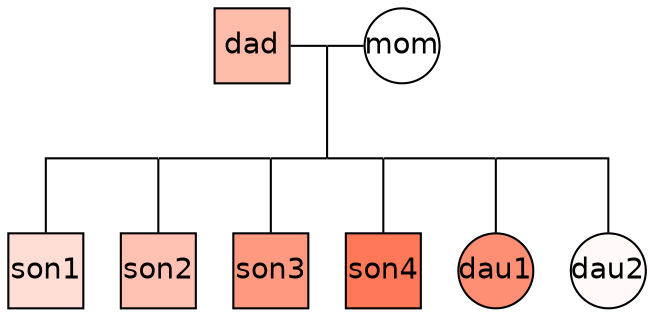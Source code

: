 // test
graph {
	graph [splines=ortho]
	node [fixedsize=true fontname=helvetica style=filled]
	dad [fillcolor="#ffbbaa" shape=square]
	mom [fillcolor="#ffffff" shape=circle]
	0 [shape=point style=invis width=0]
	{rank=same; dad -- 0 -- mom;}
	1 [shape=point style=invis width=0]
	2 [shape=point style=invis width=0]
	3 [shape=point style=invis width=0]
	4 [shape=point style=invis width=0]
	5 [shape=point style=invis width=0]
	{rank=same; 1 -- 2 -- 3 -- 4 -- 5;}
	0 -- 3 [constraint=true]
	son1 [fillcolor="#ffddd4" shape=square]
	son2 [fillcolor="#ffc1b2" shape=square]
	son3 [fillcolor="#ff9980" shape=square]
	son4 [fillcolor="#ff7857" shape=square]
	dau1 [fillcolor="#ff8f74" shape=circle]
	dau2 [fillcolor="#fff9f8" shape=circle]
	1 -- son1 [constraint=true]
	1 -- son2 [constraint=true]
	2 -- son3 [constraint=true]
	4 -- son4 [constraint=true]
	5 -- dau1 [constraint=true]
	5 -- dau2 [constraint=true]
}
